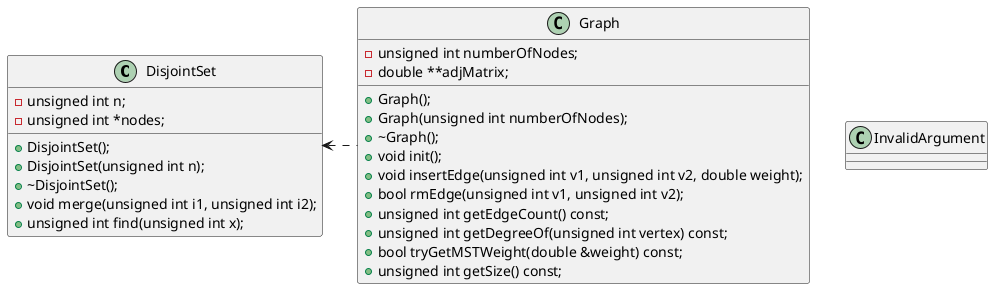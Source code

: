 @startuml

DisjointSet <.right. Graph

class Graph {
    -unsigned int numberOfNodes;
    -double **adjMatrix;
    +Graph();
    +Graph(unsigned int numberOfNodes);
    +~Graph();
    +void init();
    +void insertEdge(unsigned int v1, unsigned int v2, double weight);
    +bool rmEdge(unsigned int v1, unsigned int v2);
    +unsigned int getEdgeCount() const;
    +unsigned int getDegreeOf(unsigned int vertex) const;
    +bool tryGetMSTWeight(double &weight) const;
    +unsigned int getSize() const;
}

class DisjointSet {
    +DisjointSet();
    +DisjointSet(unsigned int n);
    +~DisjointSet();
    +void merge(unsigned int i1, unsigned int i2);
    +unsigned int find(unsigned int x);
    -unsigned int n;
    -unsigned int *nodes;
}

class InvalidArgument {}


@enduml